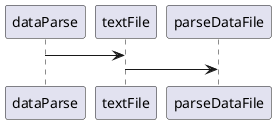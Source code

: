 @startuml
'https://plantuml.com/object-diagram




 dataParse -> textFile
 textFile -> parseDataFile


@enduml
